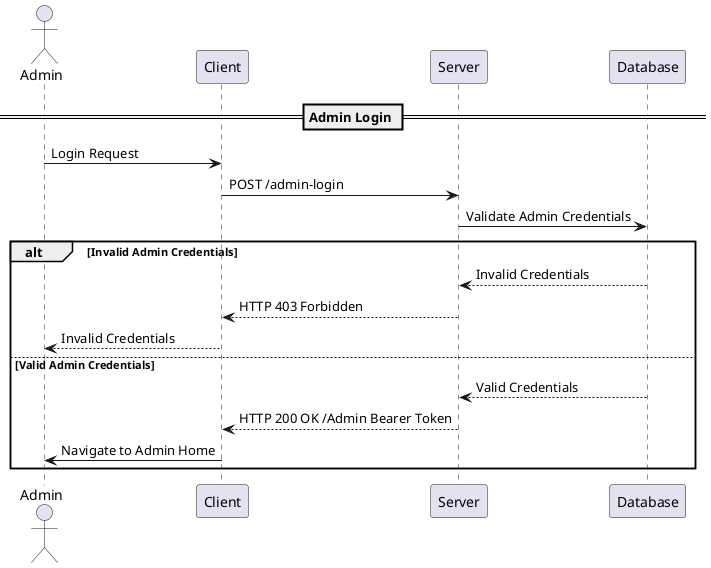 @startuml



actor Admin
participant Client
participant Server
participant Database
 
== Admin Login ==

Admin  -> Client : Login Request
Client -> Server : POST /admin-login
Server -> Database : Validate Admin Credentials
alt Invalid Admin Credentials 
Database --> Server : Invalid Credentials
Server --> Client : HTTP 403 Forbidden
Client --> Admin :  Invalid Credentials
else Valid Admin Credentials
Database --> Server : Valid Credentials
Server --> Client : HTTP 200 OK /Admin Bearer Token
Client -> Admin : Navigate to Admin Home
end

@enduml